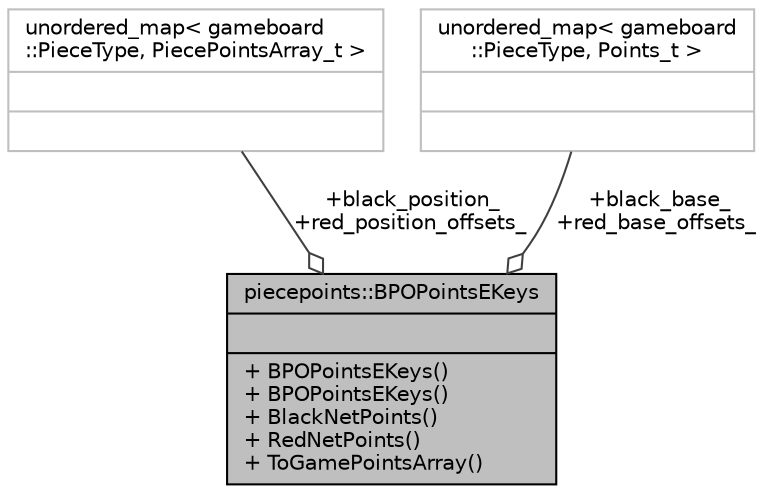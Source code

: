digraph "piecepoints::BPOPointsEKeys"
{
 // LATEX_PDF_SIZE
  edge [fontname="Helvetica",fontsize="10",labelfontname="Helvetica",labelfontsize="10"];
  node [fontname="Helvetica",fontsize="10",shape=record];
  Node1 [label="{piecepoints::BPOPointsEKeys\n||+ BPOPointsEKeys()\l+ BPOPointsEKeys()\l+ BlackNetPoints()\l+ RedNetPoints()\l+ ToGamePointsArray()\l}",height=0.2,width=0.4,color="black", fillcolor="grey75", style="filled", fontcolor="black",tooltip="Piece Points spec in \"Base Points Offset\" form with PieceType enum keys in member unordered_map objec..."];
  Node2 -> Node1 [color="grey25",fontsize="10",style="solid",label=" +black_position_\n+red_position_offsets_" ,arrowhead="odiamond",fontname="Helvetica"];
  Node2 [label="{unordered_map\< gameboard\l::PieceType, PiecePointsArray_t \>\n||}",height=0.2,width=0.4,color="grey75", fillcolor="white", style="filled",tooltip=" "];
  Node3 -> Node1 [color="grey25",fontsize="10",style="solid",label=" +black_base_\n+red_base_offsets_" ,arrowhead="odiamond",fontname="Helvetica"];
  Node3 [label="{unordered_map\< gameboard\l::PieceType, Points_t \>\n||}",height=0.2,width=0.4,color="grey75", fillcolor="white", style="filled",tooltip=" "];
}
